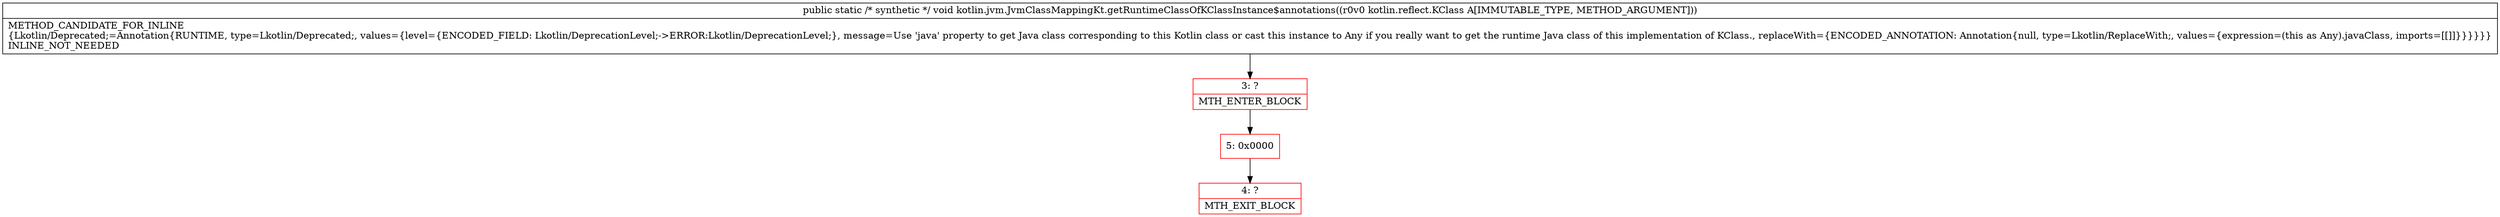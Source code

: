 digraph "CFG forkotlin.jvm.JvmClassMappingKt.getRuntimeClassOfKClassInstance$annotations(Lkotlin\/reflect\/KClass;)V" {
subgraph cluster_Region_213704999 {
label = "R(0)";
node [shape=record,color=blue];
}
Node_3 [shape=record,color=red,label="{3\:\ ?|MTH_ENTER_BLOCK\l}"];
Node_5 [shape=record,color=red,label="{5\:\ 0x0000}"];
Node_4 [shape=record,color=red,label="{4\:\ ?|MTH_EXIT_BLOCK\l}"];
MethodNode[shape=record,label="{public static \/* synthetic *\/ void kotlin.jvm.JvmClassMappingKt.getRuntimeClassOfKClassInstance$annotations((r0v0 kotlin.reflect.KClass A[IMMUTABLE_TYPE, METHOD_ARGUMENT]))  | METHOD_CANDIDATE_FOR_INLINE\l\{Lkotlin\/Deprecated;=Annotation\{RUNTIME, type=Lkotlin\/Deprecated;, values=\{level=\{ENCODED_FIELD: Lkotlin\/DeprecationLevel;\-\>ERROR:Lkotlin\/DeprecationLevel;\}, message=Use 'java' property to get Java class corresponding to this Kotlin class or cast this instance to Any if you really want to get the runtime Java class of this implementation of KClass., replaceWith=\{ENCODED_ANNOTATION: Annotation\{null, type=Lkotlin\/ReplaceWith;, values=\{expression=(this as Any).javaClass, imports=[[]]\}\}\}\}\}\}\lINLINE_NOT_NEEDED\l}"];
MethodNode -> Node_3;Node_3 -> Node_5;
Node_5 -> Node_4;
}

